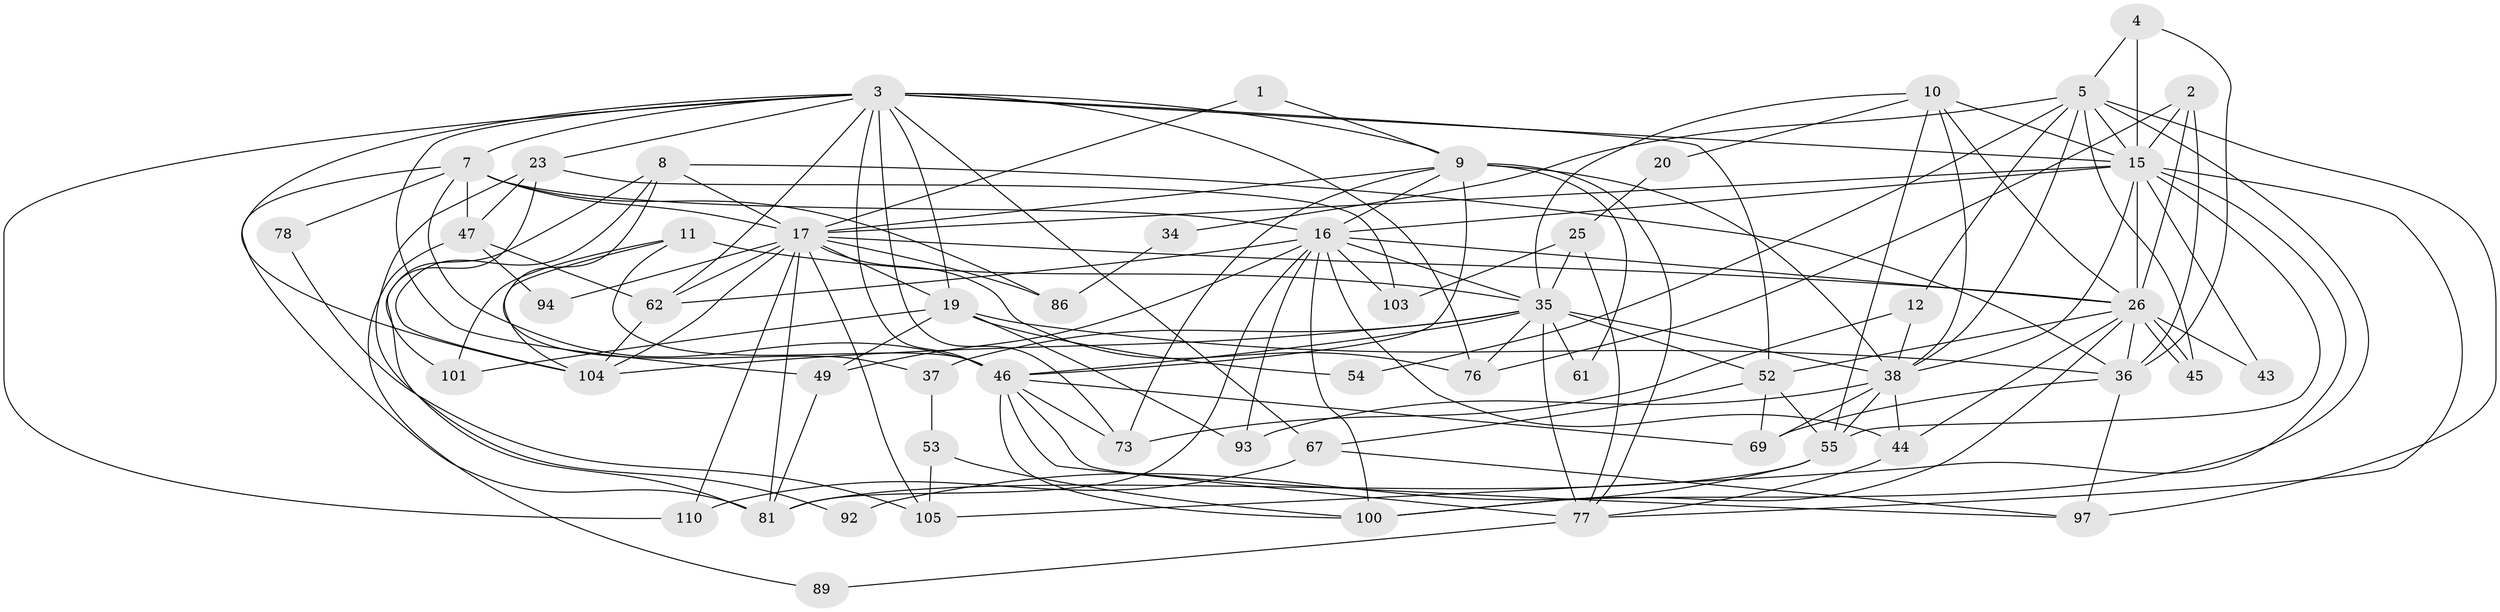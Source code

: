 // original degree distribution, {2: 0.15315315315315314, 4: 0.18018018018018017, 3: 0.32432432432432434, 10: 0.009009009009009009, 5: 0.17117117117117117, 6: 0.12612612612612611, 9: 0.018018018018018018, 8: 0.009009009009009009, 7: 0.009009009009009009}
// Generated by graph-tools (version 1.1) at 2025/14/03/09/25 04:14:53]
// undirected, 55 vertices, 147 edges
graph export_dot {
graph [start="1"]
  node [color=gray90,style=filled];
  1;
  2;
  3 [super="+13+6"];
  4;
  5 [super="+14+102"];
  7 [super="+21"];
  8 [super="+33"];
  9 [super="+106"];
  10 [super="+48"];
  11 [super="+63"];
  12;
  15 [super="+58+99+27"];
  16 [super="+28+22+18+60+24+70"];
  17 [super="+72+96"];
  19 [super="+91"];
  20;
  23 [super="+30"];
  25 [super="+29"];
  26 [super="+41"];
  34;
  35 [super="+80+98+95+71"];
  36 [super="+40+68"];
  37;
  38 [super="+42+88"];
  43;
  44 [super="+65+75"];
  45;
  46 [super="+111+85"];
  47 [super="+74"];
  49 [super="+90"];
  52 [super="+64"];
  53;
  54;
  55 [super="+57+79"];
  61;
  62 [super="+66+87"];
  67;
  69;
  73;
  76;
  77 [super="+107"];
  78;
  81;
  86;
  89;
  92;
  93;
  94;
  97;
  100;
  101;
  103;
  104;
  105 [super="+109"];
  110;
  1 -- 17;
  1 -- 9;
  2 -- 76;
  2 -- 15;
  2 -- 36;
  2 -- 26;
  3 -- 49;
  3 -- 52;
  3 -- 62;
  3 -- 9;
  3 -- 15;
  3 -- 67;
  3 -- 7;
  3 -- 104;
  3 -- 73;
  3 -- 76;
  3 -- 110;
  3 -- 46;
  3 -- 19;
  3 -- 23;
  4 -- 15;
  4 -- 36;
  4 -- 5;
  5 -- 34;
  5 -- 97;
  5 -- 100;
  5 -- 45;
  5 -- 15;
  5 -- 38;
  5 -- 54;
  5 -- 12;
  7 -- 78;
  7 -- 81;
  7 -- 47;
  7 -- 16;
  7 -- 17;
  7 -- 86;
  7 -- 46;
  8 -- 81;
  8 -- 17 [weight=2];
  8 -- 37;
  8 -- 104;
  8 -- 36;
  9 -- 16;
  9 -- 46;
  9 -- 73;
  9 -- 77;
  9 -- 61;
  9 -- 38;
  9 -- 17;
  10 -- 15 [weight=2];
  10 -- 35;
  10 -- 20;
  10 -- 26;
  10 -- 38;
  10 -- 55;
  11 -- 104;
  11 -- 101;
  11 -- 35;
  11 -- 46;
  12 -- 73;
  12 -- 38;
  15 -- 16 [weight=3];
  15 -- 38;
  15 -- 17;
  15 -- 105;
  15 -- 43;
  15 -- 77;
  15 -- 55;
  15 -- 26;
  16 -- 100;
  16 -- 103 [weight=2];
  16 -- 81;
  16 -- 93 [weight=2];
  16 -- 49 [weight=2];
  16 -- 62;
  16 -- 44;
  16 -- 35;
  16 -- 26;
  17 -- 86;
  17 -- 104;
  17 -- 110;
  17 -- 81;
  17 -- 62;
  17 -- 26;
  17 -- 76;
  17 -- 94;
  17 -- 105;
  17 -- 19;
  19 -- 49;
  19 -- 36;
  19 -- 101;
  19 -- 54;
  19 -- 93;
  20 -- 25;
  23 -- 103;
  23 -- 101;
  23 -- 92;
  23 -- 47;
  25 -- 35;
  25 -- 103;
  25 -- 77;
  26 -- 45;
  26 -- 45;
  26 -- 52;
  26 -- 36;
  26 -- 100;
  26 -- 43;
  26 -- 44;
  34 -- 86;
  35 -- 52;
  35 -- 37;
  35 -- 104;
  35 -- 61;
  35 -- 76 [weight=2];
  35 -- 46;
  35 -- 38 [weight=2];
  35 -- 77 [weight=2];
  36 -- 69;
  36 -- 97;
  37 -- 53;
  38 -- 69;
  38 -- 44 [weight=2];
  38 -- 93;
  38 -- 55;
  44 -- 77;
  46 -- 100;
  46 -- 97;
  46 -- 73;
  46 -- 69;
  46 -- 77;
  47 -- 89;
  47 -- 94;
  47 -- 62 [weight=2];
  49 -- 81;
  52 -- 67;
  52 -- 55;
  52 -- 69;
  53 -- 100;
  53 -- 105;
  55 -- 81;
  55 -- 92;
  62 -- 104;
  67 -- 97;
  67 -- 110;
  77 -- 89;
  78 -- 105;
}
